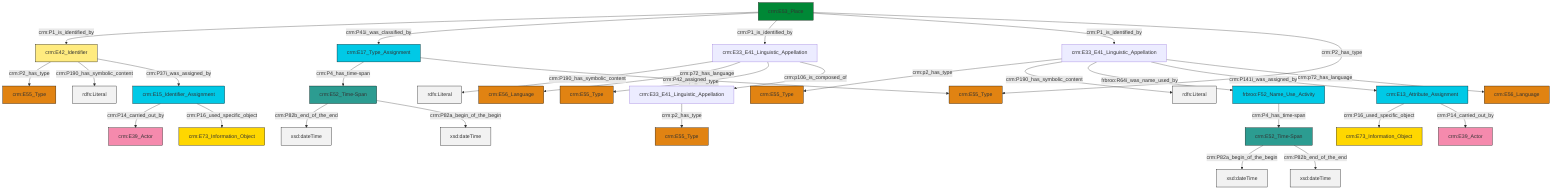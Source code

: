 graph TD
classDef Literal fill:#f2f2f2,stroke:#000000;
classDef CRM_Entity fill:#FFFFFF,stroke:#000000;
classDef Temporal_Entity fill:#00C9E6, stroke:#000000;
classDef Type fill:#E18312, stroke:#000000;
classDef Time-Span fill:#2C9C91, stroke:#000000;
classDef Appellation fill:#FFEB7F, stroke:#000000;
classDef Place fill:#008836, stroke:#000000;
classDef Persistent_Item fill:#B266B2, stroke:#000000;
classDef Conceptual_Object fill:#FFD700, stroke:#000000;
classDef Physical_Thing fill:#D2B48C, stroke:#000000;
classDef Actor fill:#f58aad, stroke:#000000;
classDef PC_Classes fill:#4ce600, stroke:#000000;
classDef Multi fill:#cccccc,stroke:#000000;

0["crm:E17_Type_Assignment"]:::Temporal_Entity -->|crm:P4_has_time-span| 1["crm:E52_Time-Span"]:::Time-Span
2["crm:E52_Time-Span"]:::Time-Span -->|crm:P82a_begin_of_the_begin| 3[xsd:dateTime]:::Literal
6["crm:E53_Place"]:::Place -->|crm:P1_is_identified_by| 7["crm:E42_Identifier"]:::Appellation
8["crm:E33_E41_Linguistic_Appellation"]:::Default -->|crm:p2_has_type| 9["crm:E55_Type"]:::Type
10["crm:E33_E41_Linguistic_Appellation"]:::Default -->|crm:P190_has_symbolic_content| 11[rdfs:Literal]:::Literal
8["crm:E33_E41_Linguistic_Appellation"]:::Default -->|crm:P190_has_symbolic_content| 12[rdfs:Literal]:::Literal
4["crm:E33_E41_Linguistic_Appellation"]:::Default -->|crm:p2_has_type| 14["crm:E55_Type"]:::Type
10["crm:E33_E41_Linguistic_Appellation"]:::Default -->|crm:p72_has_language| 15["crm:E56_Language"]:::Type
1["crm:E52_Time-Span"]:::Time-Span -->|crm:P82b_end_of_the_end| 16[xsd:dateTime]:::Literal
20["frbroo:F52_Name_Use_Activity"]:::Temporal_Entity -->|crm:P4_has_time-span| 2["crm:E52_Time-Span"]:::Time-Span
6["crm:E53_Place"]:::Place -->|crm:P41i_was_classified_by| 0["crm:E17_Type_Assignment"]:::Temporal_Entity
6["crm:E53_Place"]:::Place -->|crm:P1_is_identified_by| 10["crm:E33_E41_Linguistic_Appellation"]:::Default
2["crm:E52_Time-Span"]:::Time-Span -->|crm:P82b_end_of_the_end| 36[xsd:dateTime]:::Literal
8["crm:E33_E41_Linguistic_Appellation"]:::Default -->|frbroo:R64i_was_name_used_by| 20["frbroo:F52_Name_Use_Activity"]:::Temporal_Entity
31["crm:E13_Attribute_Assignment"]:::Temporal_Entity -->|crm:P16_used_specific_object| 29["crm:E73_Information_Object"]:::Conceptual_Object
31["crm:E13_Attribute_Assignment"]:::Temporal_Entity -->|crm:P14_carried_out_by| 34["crm:E39_Actor"]:::Actor
1["crm:E52_Time-Span"]:::Time-Span -->|crm:P82a_begin_of_the_begin| 39[xsd:dateTime]:::Literal
17["crm:E15_Identifier_Assignment"]:::Temporal_Entity -->|crm:P14_carried_out_by| 41["crm:E39_Actor"]:::Actor
10["crm:E33_E41_Linguistic_Appellation"]:::Default -->|crm:p2_has_type| 42["crm:E55_Type"]:::Type
6["crm:E53_Place"]:::Place -->|crm:P1_is_identified_by| 8["crm:E33_E41_Linguistic_Appellation"]:::Default
17["crm:E15_Identifier_Assignment"]:::Temporal_Entity -->|crm:P16_used_specific_object| 46["crm:E73_Information_Object"]:::Conceptual_Object
10["crm:E33_E41_Linguistic_Appellation"]:::Default -->|crm:p106_is_composed_of| 4["crm:E33_E41_Linguistic_Appellation"]:::Default
7["crm:E42_Identifier"]:::Appellation -->|crm:P2_has_type| 21["crm:E55_Type"]:::Type
7["crm:E42_Identifier"]:::Appellation -->|crm:P190_has_symbolic_content| 47[rdfs:Literal]:::Literal
8["crm:E33_E41_Linguistic_Appellation"]:::Default -->|crm:P141i_was_assigned_by| 31["crm:E13_Attribute_Assignment"]:::Temporal_Entity
6["crm:E53_Place"]:::Place -->|crm:P2_has_type| 49["crm:E55_Type"]:::Type
0["crm:E17_Type_Assignment"]:::Temporal_Entity -->|crm:P42_assigned| 49["crm:E55_Type"]:::Type
8["crm:E33_E41_Linguistic_Appellation"]:::Default -->|crm:p72_has_language| 24["crm:E56_Language"]:::Type
7["crm:E42_Identifier"]:::Appellation -->|crm:P37i_was_assigned_by| 17["crm:E15_Identifier_Assignment"]:::Temporal_Entity